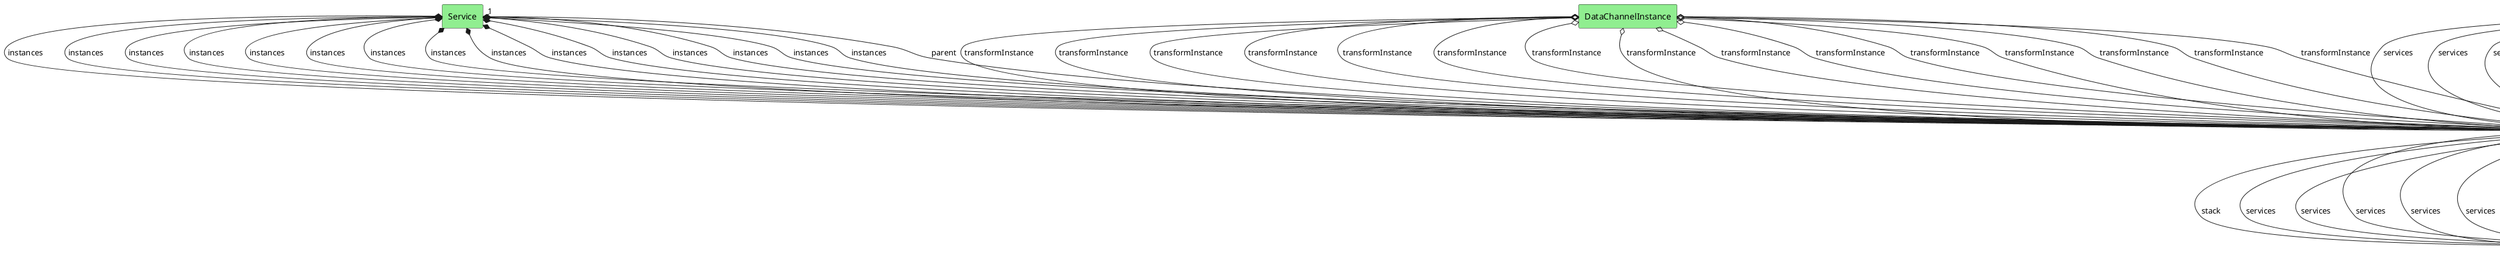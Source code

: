 @startuml

class "ServiceInstance" as Model {
 string name
 string pid
 string url
 string stdout
 string stderr

 launched()
 provision()
 
}

rectangle "Service" as Service #lightblue {
}

Model o--> "1" Service : parent


rectangle "StackInstance" as StackInstance #lightblue {
}

Model o--> "1" StackInstance : stack




    rectangle "Service" as Service #lightgreen {
    }
    
        Service   *--> "n" Model : "instances"
    
    rectangle "StackInstance" as StackInstance #lightgreen {
    }
    
        StackInstance   *--> "n" Model : "services"
    
    rectangle "DataChannelInstance" as DataChannelInstance #lightgreen {
    }
    
        DataChannelInstance   o--> "n" Model : "transformInstance"
    
    rectangle "Provisioner" as Provisioner #lightgreen {
    }
    
        Provisioner   o--> "n" Model : "services"
    
    rectangle "Service" as Service #lightgreen {
    }
    
        Service   *--> "n" Model : "instances"
    
    rectangle "StackInstance" as StackInstance #lightgreen {
    }
    
        StackInstance   *--> "n" Model : "services"
    
    rectangle "DataChannelInstance" as DataChannelInstance #lightgreen {
    }
    
        DataChannelInstance   o--> "n" Model : "transformInstance"
    
    rectangle "Provisioner" as Provisioner #lightgreen {
    }
    
        Provisioner   o--> "n" Model : "services"
    
    rectangle "Service" as Service #lightgreen {
    }
    
        Service   *--> "n" Model : "instances"
    
    rectangle "StackInstance" as StackInstance #lightgreen {
    }
    
        StackInstance   *--> "n" Model : "services"
    
    rectangle "DataChannelInstance" as DataChannelInstance #lightgreen {
    }
    
        DataChannelInstance   o--> "n" Model : "transformInstance"
    
    rectangle "Provisioner" as Provisioner #lightgreen {
    }
    
        Provisioner   o--> "n" Model : "services"
    
    rectangle "Service" as Service #lightgreen {
    }
    
        Service   *--> "n" Model : "instances"
    
    rectangle "StackInstance" as StackInstance #lightgreen {
    }
    
        StackInstance   *--> "n" Model : "services"
    
    rectangle "DataChannelInstance" as DataChannelInstance #lightgreen {
    }
    
        DataChannelInstance   o--> "n" Model : "transformInstance"
    
    rectangle "Provisioner" as Provisioner #lightgreen {
    }
    
        Provisioner   o--> "n" Model : "services"
    
    rectangle "Service" as Service #lightgreen {
    }
    
        Service   *--> "n" Model : "instances"
    
    rectangle "StackInstance" as StackInstance #lightgreen {
    }
    
        StackInstance   *--> "n" Model : "services"
    
    rectangle "DataChannelInstance" as DataChannelInstance #lightgreen {
    }
    
        DataChannelInstance   o--> "n" Model : "transformInstance"
    
    rectangle "Provisioner" as Provisioner #lightgreen {
    }
    
        Provisioner   o--> "n" Model : "services"
    
    rectangle "Service" as Service #lightgreen {
    }
    
        Service   *--> "n" Model : "instances"
    
    rectangle "StackInstance" as StackInstance #lightgreen {
    }
    
        StackInstance   *--> "n" Model : "services"
    
    rectangle "DataChannelInstance" as DataChannelInstance #lightgreen {
    }
    
        DataChannelInstance   o--> "n" Model : "transformInstance"
    
    rectangle "InputChannelInstance" as InputChannelInstance #lightgreen {
    }
    
        InputChannelInstance   o--> "n" Model : "transformInstance"
    
    rectangle "OutputChannelInstance" as OutputChannelInstance #lightgreen {
    }
    
        OutputChannelInstance   o--> "n" Model : "transformInstance"
    
    rectangle "Provisioner" as Provisioner #lightgreen {
    }
    
        Provisioner   o--> "n" Model : "services"
    
    rectangle "Service" as Service #lightgreen {
    }
    
        Service   *--> "n" Model : "instances"
    
    rectangle "StackInstance" as StackInstance #lightgreen {
    }
    
        StackInstance   *--> "n" Model : "services"
    
    rectangle "DataChannelInstance" as DataChannelInstance #lightgreen {
    }
    
        DataChannelInstance   o--> "n" Model : "transformInstance"
    
    rectangle "InputChannelInstance" as InputChannelInstance #lightgreen {
    }
    
        InputChannelInstance   o--> "n" Model : "transformInstance"
    
    rectangle "OutputChannelInstance" as OutputChannelInstance #lightgreen {
    }
    
        OutputChannelInstance   o--> "n" Model : "transformInstance"
    
    rectangle "Provisioner" as Provisioner #lightgreen {
    }
    
        Provisioner   o--> "n" Model : "services"
    
    rectangle "Service" as Service #lightgreen {
    }
    
        Service   *--> "n" Model : "instances"
    
    rectangle "StackInstance" as StackInstance #lightgreen {
    }
    
        StackInstance   *--> "n" Model : "services"
    
    rectangle "DataChannelInstance" as DataChannelInstance #lightgreen {
    }
    
        DataChannelInstance   o--> "n" Model : "transformInstance"
    
    rectangle "InputChannelInstance" as InputChannelInstance #lightgreen {
    }
    
        InputChannelInstance   o--> "n" Model : "transformInstance"
    
    rectangle "OutputChannelInstance" as OutputChannelInstance #lightgreen {
    }
    
        OutputChannelInstance   o--> "n" Model : "transformInstance"
    
    rectangle "Provisioner" as Provisioner #lightgreen {
    }
    
        Provisioner   o--> "n" Model : "services"
    
    rectangle "Service" as Service #lightgreen {
    }
    
        Service   *--> "n" Model : "instances"
    
    rectangle "StackInstance" as StackInstance #lightgreen {
    }
    
        StackInstance   *--> "n" Model : "services"
    
    rectangle "DataChannelInstance" as DataChannelInstance #lightgreen {
    }
    
        DataChannelInstance   o--> "n" Model : "transformInstance"
    
    rectangle "InputChannelInstance" as InputChannelInstance #lightgreen {
    }
    
        InputChannelInstance   o--> "n" Model : "transformInstance"
    
    rectangle "OutputChannelInstance" as OutputChannelInstance #lightgreen {
    }
    
        OutputChannelInstance   o--> "n" Model : "transformInstance"
    
    rectangle "Provisioner" as Provisioner #lightgreen {
    }
    
        Provisioner   o--> "n" Model : "services"
    
    rectangle "Service" as Service #lightgreen {
    }
    
        Service   *--> "n" Model : "instances"
    
    rectangle "StackInstance" as StackInstance #lightgreen {
    }
    
        StackInstance   *--> "n" Model : "services"
    
    rectangle "DataChannelInstance" as DataChannelInstance #lightgreen {
    }
    
        DataChannelInstance   o--> "n" Model : "transformInstance"
    
    rectangle "InputChannelInstance" as InputChannelInstance #lightgreen {
    }
    
        InputChannelInstance   o--> "n" Model : "transformInstance"
    
    rectangle "OutputChannelInstance" as OutputChannelInstance #lightgreen {
    }
    
        OutputChannelInstance   o--> "n" Model : "transformInstance"
    
    rectangle "Provisioner" as Provisioner #lightgreen {
    }
    
        Provisioner   o--> "n" Model : "services"
    
    rectangle "Service" as Service #lightgreen {
    }
    
        Service   *--> "n" Model : "instances"
    
    rectangle "StackInstance" as StackInstance #lightgreen {
    }
    
        StackInstance   *--> "n" Model : "services"
    
    rectangle "DataChannelInstance" as DataChannelInstance #lightgreen {
    }
    
        DataChannelInstance   o--> "n" Model : "transformInstance"
    
    rectangle "InputChannelInstance" as InputChannelInstance #lightgreen {
    }
    
        InputChannelInstance   o--> "n" Model : "transformInstance"
    
    rectangle "OutputChannelInstance" as OutputChannelInstance #lightgreen {
    }
    
        OutputChannelInstance   o--> "n" Model : "transformInstance"
    
    rectangle "ProcessProvisioner" as ProcessProvisioner #lightgreen {
    }
    
        ProcessProvisioner   o--> "n" Model : "services"
    
    rectangle "Provisioner" as Provisioner #lightgreen {
    }
    
        Provisioner   o--> "n" Model : "services"
    
    rectangle "Service" as Service #lightgreen {
    }
    
        Service   *--> "n" Model : "instances"
    
    rectangle "StackInstance" as StackInstance #lightgreen {
    }
    
        StackInstance   *--> "n" Model : "services"
    
    rectangle "DataChannelInstance" as DataChannelInstance #lightgreen {
    }
    
        DataChannelInstance   o--> "n" Model : "transformInstance"
    
    rectangle "InputChannelInstance" as InputChannelInstance #lightgreen {
    }
    
        InputChannelInstance   o--> "n" Model : "transformInstance"
    
    rectangle "OutputChannelInstance" as OutputChannelInstance #lightgreen {
    }
    
        OutputChannelInstance   o--> "n" Model : "transformInstance"
    
    rectangle "ProcessProvisioner" as ProcessProvisioner #lightgreen {
    }
    
        ProcessProvisioner   o--> "n" Model : "services"
    
    rectangle "Provisioner" as Provisioner #lightgreen {
    }
    
        Provisioner   o--> "n" Model : "services"
    
    rectangle "Service" as Service #lightgreen {
    }
    
        Service   *--> "n" Model : "instances"
    
    rectangle "StackInstance" as StackInstance #lightgreen {
    }
    
        StackInstance   *--> "n" Model : "services"
    
    rectangle "DataChannelInstance" as DataChannelInstance #lightgreen {
    }
    
        DataChannelInstance   o--> "n" Model : "transformInstance"
    
    rectangle "InputChannelInstance" as InputChannelInstance #lightgreen {
    }
    
        InputChannelInstance   o--> "n" Model : "transformInstance"
    
    rectangle "OutputChannelInstance" as OutputChannelInstance #lightgreen {
    }
    
        OutputChannelInstance   o--> "n" Model : "transformInstance"
    
    rectangle "ProcessProvisioner" as ProcessProvisioner #lightgreen {
    }
    
        ProcessProvisioner   o--> "n" Model : "services"
    
    rectangle "Provisioner" as Provisioner #lightgreen {
    }
    
        Provisioner   o--> "n" Model : "services"
    
    rectangle "Service" as Service #lightgreen {
    }
    
        Service   *--> "n" Model : "instances"
    
    rectangle "StackInstance" as StackInstance #lightgreen {
    }
    
        StackInstance   *--> "n" Model : "services"
    
    rectangle "DataChannelInstance" as DataChannelInstance #lightgreen {
    }
    
        DataChannelInstance   o--> "n" Model : "transformInstance"
    
    rectangle "InputChannelInstance" as InputChannelInstance #lightgreen {
    }
    
        InputChannelInstance   o--> "n" Model : "transformInstance"
    
    rectangle "OutputChannelInstance" as OutputChannelInstance #lightgreen {
    }
    
        OutputChannelInstance   o--> "n" Model : "transformInstance"
    
    rectangle "ProcessProvisioner" as ProcessProvisioner #lightgreen {
    }
    
        ProcessProvisioner   o--> "n" Model : "services"
    
    rectangle "Provisioner" as Provisioner #lightgreen {
    }
    
        Provisioner   o--> "n" Model : "services"
    
    rectangle "Service" as Service #lightgreen {
    }
    
        Service   *--> "n" Model : "instances"
    
    rectangle "StackInstance" as StackInstance #lightgreen {
    }
    
        StackInstance   *--> "n" Model : "services"
    
    rectangle "DataChannelInstance" as DataChannelInstance #lightgreen {
    }
    
        DataChannelInstance   o--> "n" Model : "transformInstance"
    
    rectangle "InputChannelInstance" as InputChannelInstance #lightgreen {
    }
    
        InputChannelInstance   o--> "n" Model : "transformInstance"
    
    rectangle "OutputChannelInstance" as OutputChannelInstance #lightgreen {
    }
    
        OutputChannelInstance   o--> "n" Model : "transformInstance"
    
    rectangle "ProcessProvisioner" as ProcessProvisioner #lightgreen {
    }
    
        ProcessProvisioner   o--> "n" Model : "services"
    
    rectangle "Provisioner" as Provisioner #lightgreen {
    }
    
        Provisioner   o--> "n" Model : "services"
    

@enduml
